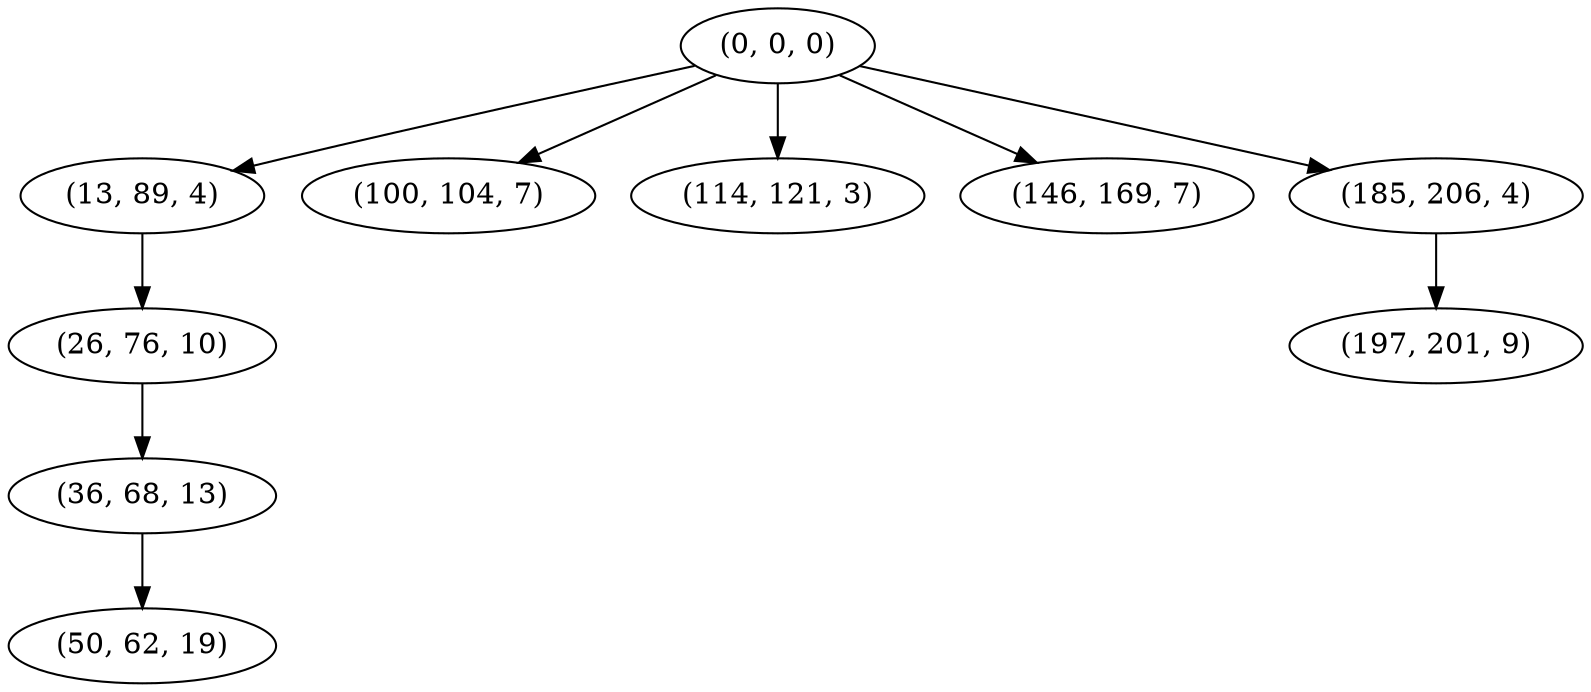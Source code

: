 digraph tree {
    "(0, 0, 0)";
    "(13, 89, 4)";
    "(26, 76, 10)";
    "(36, 68, 13)";
    "(50, 62, 19)";
    "(100, 104, 7)";
    "(114, 121, 3)";
    "(146, 169, 7)";
    "(185, 206, 4)";
    "(197, 201, 9)";
    "(0, 0, 0)" -> "(13, 89, 4)";
    "(0, 0, 0)" -> "(100, 104, 7)";
    "(0, 0, 0)" -> "(114, 121, 3)";
    "(0, 0, 0)" -> "(146, 169, 7)";
    "(0, 0, 0)" -> "(185, 206, 4)";
    "(13, 89, 4)" -> "(26, 76, 10)";
    "(26, 76, 10)" -> "(36, 68, 13)";
    "(36, 68, 13)" -> "(50, 62, 19)";
    "(185, 206, 4)" -> "(197, 201, 9)";
}
